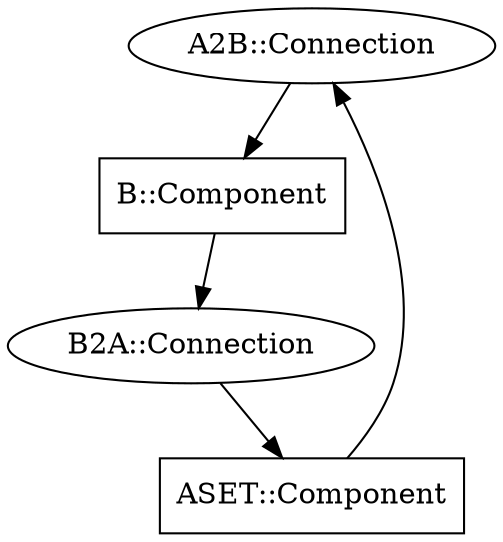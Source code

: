 digraph fptc_set {
  "A2B::Connection"
  "A2B::Connection" -> "B::Component"
  "ASET::Component" -> "A2B::Connection"
  "ASET::Component" [shape = box]
  "B2A::Connection"
  "B2A::Connection" -> "ASET::Component"
  "B::Component" -> "B2A::Connection"
  "B::Component" [shape = box]
}